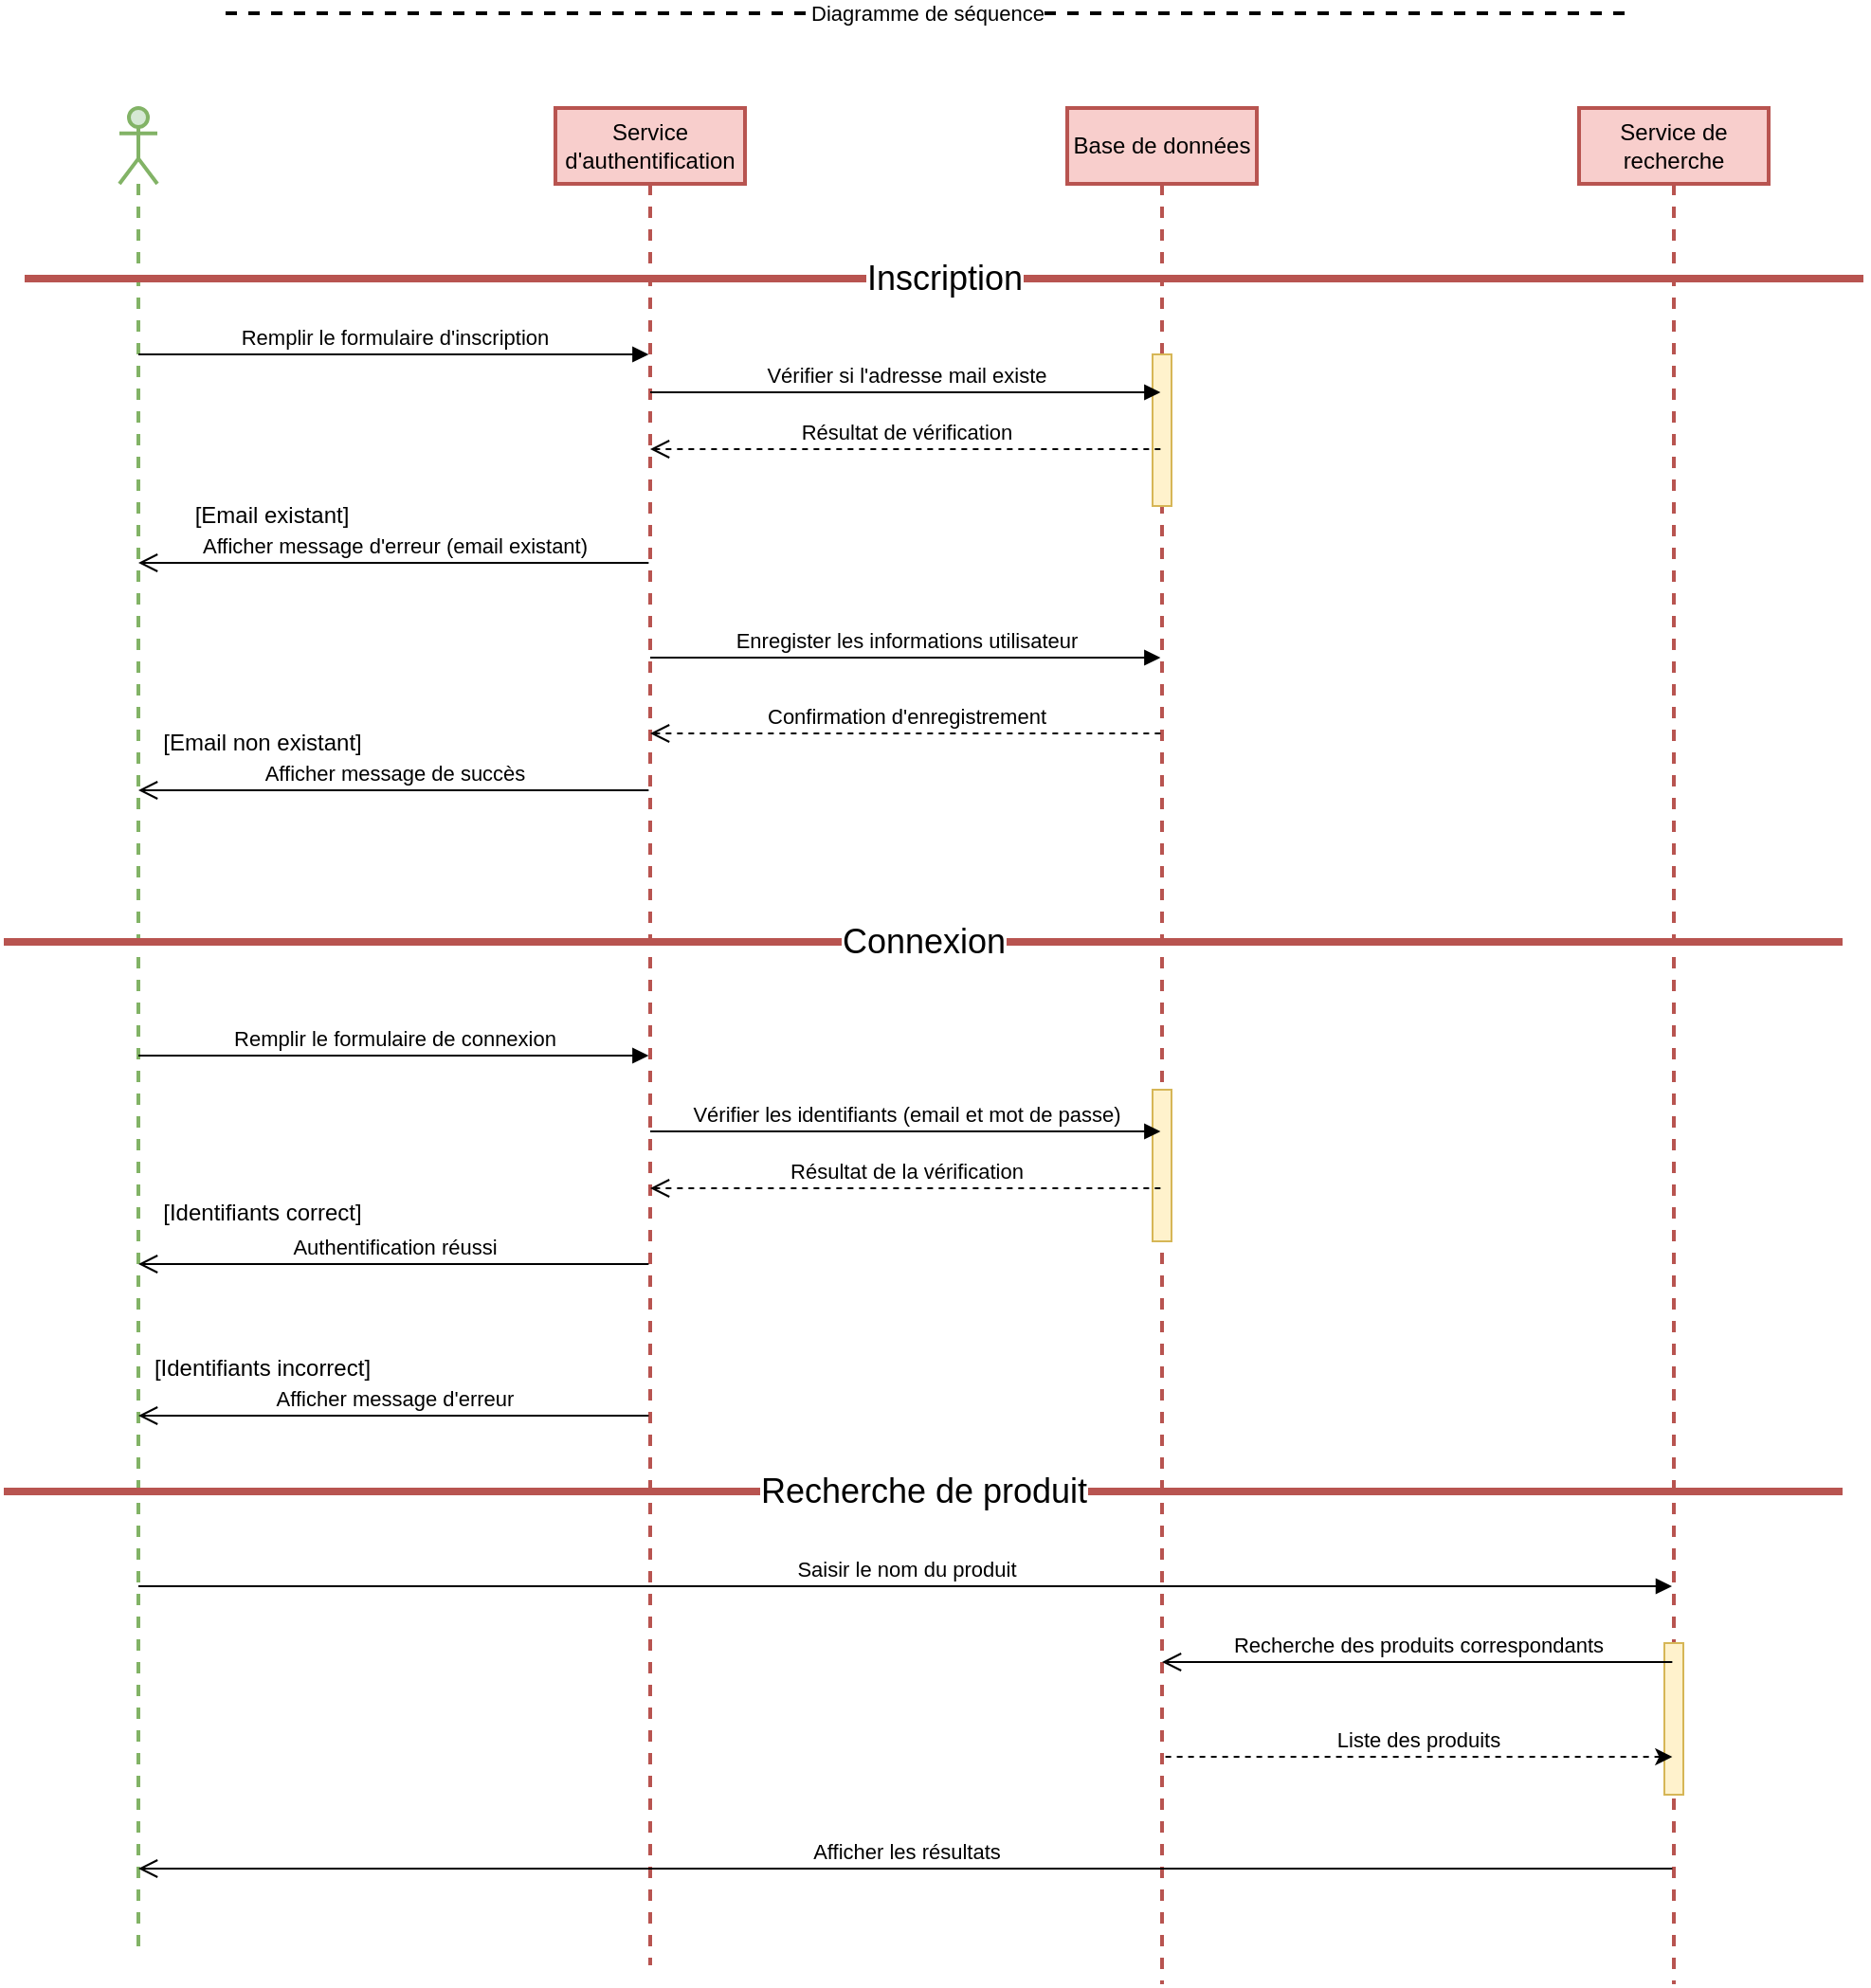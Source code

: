 <mxfile version="24.8.3" pages="2">
  <diagram name="Page-1" id="xyLNlELbTk6fqaLagCfY">
    <mxGraphModel dx="2417" dy="1078" grid="1" gridSize="10" guides="1" tooltips="1" connect="1" arrows="1" fold="1" page="1" pageScale="1" pageWidth="827" pageHeight="1169" math="0" shadow="0">
      <root>
        <mxCell id="0" />
        <mxCell id="1" parent="0" />
        <mxCell id="knGRUfmPTDJI8E9dj8fm-1" value="Diagramme de séquence" style="endArrow=none;endSize=16;endFill=0;html=1;rounded=0;strokeWidth=2;dashed=1;" edge="1" parent="1">
          <mxGeometry width="160" relative="1" as="geometry">
            <mxPoint x="40" y="80" as="sourcePoint" />
            <mxPoint x="780" y="80" as="targetPoint" />
          </mxGeometry>
        </mxCell>
        <mxCell id="knGRUfmPTDJI8E9dj8fm-8" value="Base de données" style="shape=umlLifeline;perimeter=lifelinePerimeter;whiteSpace=wrap;html=1;container=1;dropTarget=0;collapsible=0;recursiveResize=0;outlineConnect=0;portConstraint=eastwest;newEdgeStyle={&quot;curved&quot;:0,&quot;rounded&quot;:0};strokeWidth=2;fillColor=#f8cecc;strokeColor=#b85450;" vertex="1" parent="1">
          <mxGeometry x="484" y="130" width="100" height="990" as="geometry" />
        </mxCell>
        <mxCell id="knGRUfmPTDJI8E9dj8fm-38" value="" style="html=1;points=[[0,0,0,0,5],[0,1,0,0,-5],[1,0,0,0,5],[1,1,0,0,-5]];perimeter=orthogonalPerimeter;outlineConnect=0;targetShapes=umlLifeline;portConstraint=eastwest;newEdgeStyle={&quot;curved&quot;:0,&quot;rounded&quot;:0};fillColor=#fff2cc;strokeColor=#d6b656;" vertex="1" parent="knGRUfmPTDJI8E9dj8fm-8">
          <mxGeometry x="45" y="130" width="10" height="80" as="geometry" />
        </mxCell>
        <mxCell id="knGRUfmPTDJI8E9dj8fm-39" value="" style="html=1;points=[[0,0,0,0,5],[0,1,0,0,-5],[1,0,0,0,5],[1,1,0,0,-5]];perimeter=orthogonalPerimeter;outlineConnect=0;targetShapes=umlLifeline;portConstraint=eastwest;newEdgeStyle={&quot;curved&quot;:0,&quot;rounded&quot;:0};fillColor=#fff2cc;strokeColor=#d6b656;" vertex="1" parent="knGRUfmPTDJI8E9dj8fm-8">
          <mxGeometry x="45" y="518" width="10" height="80" as="geometry" />
        </mxCell>
        <mxCell id="knGRUfmPTDJI8E9dj8fm-9" value="Service de recherche" style="shape=umlLifeline;perimeter=lifelinePerimeter;whiteSpace=wrap;html=1;container=1;dropTarget=0;collapsible=0;recursiveResize=0;outlineConnect=0;portConstraint=eastwest;newEdgeStyle={&quot;curved&quot;:0,&quot;rounded&quot;:0};strokeWidth=2;fillColor=#f8cecc;strokeColor=#b85450;" vertex="1" parent="1">
          <mxGeometry x="754" y="130" width="100" height="990" as="geometry" />
        </mxCell>
        <mxCell id="knGRUfmPTDJI8E9dj8fm-40" value="" style="html=1;points=[[0,0,0,0,5],[0,1,0,0,-5],[1,0,0,0,5],[1,1,0,0,-5]];perimeter=orthogonalPerimeter;outlineConnect=0;targetShapes=umlLifeline;portConstraint=eastwest;newEdgeStyle={&quot;curved&quot;:0,&quot;rounded&quot;:0};fillColor=#fff2cc;strokeColor=#d6b656;" vertex="1" parent="knGRUfmPTDJI8E9dj8fm-9">
          <mxGeometry x="45" y="810" width="10" height="80" as="geometry" />
        </mxCell>
        <mxCell id="knGRUfmPTDJI8E9dj8fm-11" value="Service d&#39;authentification" style="shape=umlLifeline;perimeter=lifelinePerimeter;whiteSpace=wrap;html=1;container=1;dropTarget=0;collapsible=0;recursiveResize=0;outlineConnect=0;portConstraint=eastwest;newEdgeStyle={&quot;curved&quot;:0,&quot;rounded&quot;:0};strokeWidth=2;fillColor=#f8cecc;strokeColor=#b85450;" vertex="1" parent="1">
          <mxGeometry x="214" y="130" width="100" height="980" as="geometry" />
        </mxCell>
        <mxCell id="knGRUfmPTDJI8E9dj8fm-12" value="" style="shape=umlLifeline;perimeter=lifelinePerimeter;whiteSpace=wrap;html=1;container=1;dropTarget=0;collapsible=0;recursiveResize=0;outlineConnect=0;portConstraint=eastwest;newEdgeStyle={&quot;curved&quot;:0,&quot;rounded&quot;:0};participant=umlActor;strokeWidth=2;fillColor=#d5e8d4;strokeColor=#82b366;" vertex="1" parent="1">
          <mxGeometry x="-16" y="130" width="20" height="970" as="geometry" />
        </mxCell>
        <mxCell id="knGRUfmPTDJI8E9dj8fm-14" value="Remplir le formulaire d&#39;inscription" style="html=1;verticalAlign=bottom;endArrow=block;curved=0;rounded=0;" edge="1" parent="1">
          <mxGeometry width="80" relative="1" as="geometry">
            <mxPoint x="-5.996" y="260" as="sourcePoint" />
            <mxPoint x="263.18" y="260" as="targetPoint" />
          </mxGeometry>
        </mxCell>
        <mxCell id="knGRUfmPTDJI8E9dj8fm-15" value="Vérifier si l&#39;adresse mail existe" style="html=1;verticalAlign=bottom;endArrow=block;curved=0;rounded=0;" edge="1" parent="1">
          <mxGeometry width="80" relative="1" as="geometry">
            <mxPoint x="264.004" y="280" as="sourcePoint" />
            <mxPoint x="533.18" y="280" as="targetPoint" />
          </mxGeometry>
        </mxCell>
        <mxCell id="knGRUfmPTDJI8E9dj8fm-17" value="Résultat de vérification" style="html=1;verticalAlign=bottom;endArrow=open;dashed=1;endSize=8;curved=0;rounded=0;" edge="1" parent="1">
          <mxGeometry relative="1" as="geometry">
            <mxPoint x="533.18" y="310" as="sourcePoint" />
            <mxPoint x="264.004" y="310" as="targetPoint" />
          </mxGeometry>
        </mxCell>
        <mxCell id="knGRUfmPTDJI8E9dj8fm-18" value="Afficher message d&#39;erreur (email existant)" style="html=1;verticalAlign=bottom;endArrow=open;endSize=8;curved=0;rounded=0;" edge="1" parent="1">
          <mxGeometry relative="1" as="geometry">
            <mxPoint x="263.18" y="370" as="sourcePoint" />
            <mxPoint x="-5.996" y="370" as="targetPoint" />
          </mxGeometry>
        </mxCell>
        <mxCell id="knGRUfmPTDJI8E9dj8fm-19" value="Enregister les informations utilisateur" style="html=1;verticalAlign=bottom;endArrow=block;curved=0;rounded=0;" edge="1" parent="1">
          <mxGeometry width="80" relative="1" as="geometry">
            <mxPoint x="264.004" y="420" as="sourcePoint" />
            <mxPoint x="533.18" y="420" as="targetPoint" />
          </mxGeometry>
        </mxCell>
        <mxCell id="knGRUfmPTDJI8E9dj8fm-20" value="Confirmation d&#39;enregistrement" style="html=1;verticalAlign=bottom;endArrow=open;dashed=1;endSize=8;curved=0;rounded=0;" edge="1" parent="1">
          <mxGeometry relative="1" as="geometry">
            <mxPoint x="533.18" y="460" as="sourcePoint" />
            <mxPoint x="264.004" y="460" as="targetPoint" />
          </mxGeometry>
        </mxCell>
        <mxCell id="knGRUfmPTDJI8E9dj8fm-21" value="Afficher message de succès" style="html=1;verticalAlign=bottom;endArrow=open;endSize=8;curved=0;rounded=0;" edge="1" parent="1">
          <mxGeometry relative="1" as="geometry">
            <mxPoint x="263.18" y="490" as="sourcePoint" />
            <mxPoint x="-5.996" y="490" as="targetPoint" />
          </mxGeometry>
        </mxCell>
        <mxCell id="knGRUfmPTDJI8E9dj8fm-22" value="Remplir le formulaire de connexion" style="html=1;verticalAlign=bottom;endArrow=block;curved=0;rounded=0;" edge="1" parent="1">
          <mxGeometry width="80" relative="1" as="geometry">
            <mxPoint x="-5.996" y="630" as="sourcePoint" />
            <mxPoint x="263.18" y="630" as="targetPoint" />
          </mxGeometry>
        </mxCell>
        <mxCell id="knGRUfmPTDJI8E9dj8fm-23" value="Vérifier les identifiants (email et mot de passe)" style="html=1;verticalAlign=bottom;endArrow=block;curved=0;rounded=0;" edge="1" parent="1">
          <mxGeometry width="80" relative="1" as="geometry">
            <mxPoint x="264.004" y="670" as="sourcePoint" />
            <mxPoint x="533.18" y="670" as="targetPoint" />
          </mxGeometry>
        </mxCell>
        <mxCell id="knGRUfmPTDJI8E9dj8fm-24" value="Résultat de la vérification" style="html=1;verticalAlign=bottom;endArrow=open;dashed=1;endSize=8;curved=0;rounded=0;" edge="1" parent="1">
          <mxGeometry relative="1" as="geometry">
            <mxPoint x="533.18" y="700" as="sourcePoint" />
            <mxPoint x="264.004" y="700" as="targetPoint" />
          </mxGeometry>
        </mxCell>
        <mxCell id="knGRUfmPTDJI8E9dj8fm-25" value="Authentification réussi" style="html=1;verticalAlign=bottom;endArrow=open;endSize=8;curved=0;rounded=0;" edge="1" parent="1">
          <mxGeometry relative="1" as="geometry">
            <mxPoint x="263.18" y="740" as="sourcePoint" />
            <mxPoint x="-5.996" y="740" as="targetPoint" />
          </mxGeometry>
        </mxCell>
        <mxCell id="knGRUfmPTDJI8E9dj8fm-26" value="Afficher message d&#39;erreur" style="html=1;verticalAlign=bottom;endArrow=open;endSize=8;curved=0;rounded=0;" edge="1" parent="1">
          <mxGeometry relative="1" as="geometry">
            <mxPoint x="263.18" y="820" as="sourcePoint" />
            <mxPoint x="-5.996" y="820" as="targetPoint" />
          </mxGeometry>
        </mxCell>
        <mxCell id="knGRUfmPTDJI8E9dj8fm-27" value="[Identifiants correct]" style="text;html=1;align=center;verticalAlign=middle;resizable=0;points=[];autosize=1;strokeColor=none;fillColor=none;" vertex="1" parent="1">
          <mxGeometry x="-6" y="698" width="130" height="30" as="geometry" />
        </mxCell>
        <mxCell id="knGRUfmPTDJI8E9dj8fm-28" value="[Identifiants incorrect]" style="text;html=1;align=center;verticalAlign=middle;resizable=0;points=[];autosize=1;strokeColor=none;fillColor=none;" vertex="1" parent="1">
          <mxGeometry x="-11" y="780" width="140" height="30" as="geometry" />
        </mxCell>
        <mxCell id="knGRUfmPTDJI8E9dj8fm-29" value="Saisir le nom du produit" style="html=1;verticalAlign=bottom;endArrow=block;curved=0;rounded=0;" edge="1" parent="1" target="knGRUfmPTDJI8E9dj8fm-9">
          <mxGeometry width="80" relative="1" as="geometry">
            <mxPoint x="-5.996" y="910" as="sourcePoint" />
            <mxPoint x="263.18" y="910" as="targetPoint" />
          </mxGeometry>
        </mxCell>
        <mxCell id="knGRUfmPTDJI8E9dj8fm-30" value="Recherche des produits correspondants" style="html=1;verticalAlign=bottom;endArrow=open;endSize=8;curved=0;rounded=0;" edge="1" parent="1">
          <mxGeometry relative="1" as="geometry">
            <mxPoint x="803.18" y="950" as="sourcePoint" />
            <mxPoint x="534.004" y="950" as="targetPoint" />
          </mxGeometry>
        </mxCell>
        <mxCell id="knGRUfmPTDJI8E9dj8fm-31" value="Liste des produits" style="html=1;verticalAlign=bottom;endArrow=none;dashed=1;endSize=8;curved=0;rounded=0;endFill=0;startArrow=classic;startFill=1;" edge="1" parent="1">
          <mxGeometry relative="1" as="geometry">
            <mxPoint x="803.18" y="1000" as="sourcePoint" />
            <mxPoint x="534.004" y="1000" as="targetPoint" />
          </mxGeometry>
        </mxCell>
        <mxCell id="knGRUfmPTDJI8E9dj8fm-32" value="Afficher les résultats" style="html=1;verticalAlign=bottom;endArrow=open;endSize=8;curved=0;rounded=0;" edge="1" parent="1">
          <mxGeometry relative="1" as="geometry">
            <mxPoint x="803.18" y="1059" as="sourcePoint" />
            <mxPoint x="-5.996" y="1059" as="targetPoint" />
          </mxGeometry>
        </mxCell>
        <mxCell id="knGRUfmPTDJI8E9dj8fm-33" value="[Email existant]" style="text;html=1;align=center;verticalAlign=middle;resizable=0;points=[];autosize=1;strokeColor=none;fillColor=none;" vertex="1" parent="1">
          <mxGeometry x="14" y="330" width="100" height="30" as="geometry" />
        </mxCell>
        <mxCell id="knGRUfmPTDJI8E9dj8fm-34" value="[Email non existant]" style="text;html=1;align=center;verticalAlign=middle;resizable=0;points=[];autosize=1;strokeColor=none;fillColor=none;" vertex="1" parent="1">
          <mxGeometry x="-6" y="450" width="130" height="30" as="geometry" />
        </mxCell>
        <mxCell id="knGRUfmPTDJI8E9dj8fm-35" value="&lt;font style=&quot;font-size: 18px;&quot;&gt;Inscription&lt;/font&gt;" style="endArrow=none;endSize=16;endFill=0;html=1;rounded=0;strokeWidth=4;fillColor=#f8cecc;strokeColor=#B85450;" edge="1" parent="1">
          <mxGeometry width="160" relative="1" as="geometry">
            <mxPoint x="-66" y="220" as="sourcePoint" />
            <mxPoint x="904" y="220" as="targetPoint" />
          </mxGeometry>
        </mxCell>
        <mxCell id="knGRUfmPTDJI8E9dj8fm-36" value="&lt;font style=&quot;font-size: 18px;&quot;&gt;Connexion&lt;/font&gt;" style="endArrow=none;endSize=16;endFill=0;html=1;rounded=0;strokeWidth=4;fillColor=#f8cecc;strokeColor=#B85450;" edge="1" parent="1">
          <mxGeometry width="160" relative="1" as="geometry">
            <mxPoint x="-77" y="570" as="sourcePoint" />
            <mxPoint x="893" y="570" as="targetPoint" />
          </mxGeometry>
        </mxCell>
        <mxCell id="knGRUfmPTDJI8E9dj8fm-37" value="&lt;font style=&quot;font-size: 18px;&quot;&gt;Recherche de produit&lt;/font&gt;" style="endArrow=none;endSize=16;endFill=0;html=1;rounded=0;strokeWidth=4;fillColor=#f8cecc;strokeColor=#B85450;" edge="1" parent="1">
          <mxGeometry width="160" relative="1" as="geometry">
            <mxPoint x="-77" y="860" as="sourcePoint" />
            <mxPoint x="893" y="860" as="targetPoint" />
          </mxGeometry>
        </mxCell>
      </root>
    </mxGraphModel>
  </diagram>
  <diagram id="NeaIUq9r-xywL4kyUEaD" name="Page-2">
    <mxGraphModel dx="954" dy="647" grid="1" gridSize="10" guides="1" tooltips="1" connect="1" arrows="1" fold="1" page="1" pageScale="1" pageWidth="827" pageHeight="1169" math="0" shadow="0">
      <root>
        <mxCell id="0" />
        <mxCell id="1" parent="0" />
      </root>
    </mxGraphModel>
  </diagram>
</mxfile>
